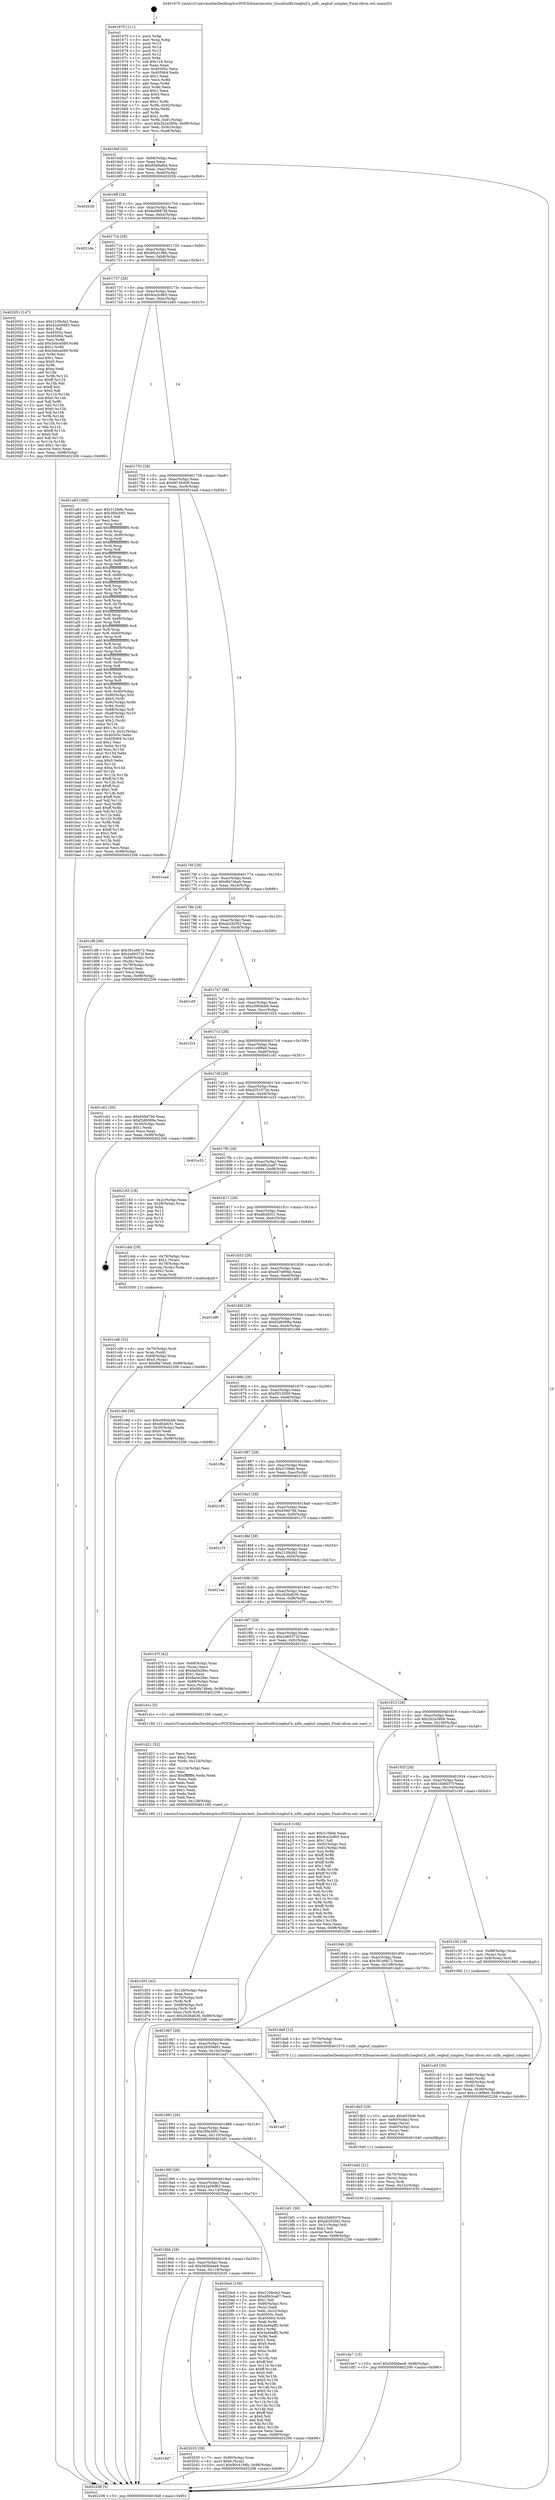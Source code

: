 digraph "0x401670" {
  label = "0x401670 (/mnt/c/Users/mathe/Desktop/tcc/POCII/binaries/extr_linuxfsnilfs2segbuf.h_nilfs_segbuf_simplex_Final-ollvm.out::main(0))"
  labelloc = "t"
  node[shape=record]

  Entry [label="",width=0.3,height=0.3,shape=circle,fillcolor=black,style=filled]
  "0x4016df" [label="{
     0x4016df [32]\l
     | [instrs]\l
     &nbsp;&nbsp;0x4016df \<+6\>: mov -0x98(%rbp),%eax\l
     &nbsp;&nbsp;0x4016e5 \<+2\>: mov %eax,%ecx\l
     &nbsp;&nbsp;0x4016e7 \<+6\>: sub $0x85d9afb4,%ecx\l
     &nbsp;&nbsp;0x4016ed \<+6\>: mov %eax,-0xac(%rbp)\l
     &nbsp;&nbsp;0x4016f3 \<+6\>: mov %ecx,-0xb0(%rbp)\l
     &nbsp;&nbsp;0x4016f9 \<+6\>: je 0000000000402026 \<main+0x9b6\>\l
  }"]
  "0x402026" [label="{
     0x402026\l
  }", style=dashed]
  "0x4016ff" [label="{
     0x4016ff [28]\l
     | [instrs]\l
     &nbsp;&nbsp;0x4016ff \<+5\>: jmp 0000000000401704 \<main+0x94\>\l
     &nbsp;&nbsp;0x401704 \<+6\>: mov -0xac(%rbp),%eax\l
     &nbsp;&nbsp;0x40170a \<+5\>: sub $0x8a0887df,%eax\l
     &nbsp;&nbsp;0x40170f \<+6\>: mov %eax,-0xb4(%rbp)\l
     &nbsp;&nbsp;0x401715 \<+6\>: je 00000000004021da \<main+0xb6a\>\l
  }"]
  Exit [label="",width=0.3,height=0.3,shape=circle,fillcolor=black,style=filled,peripheries=2]
  "0x4021da" [label="{
     0x4021da\l
  }", style=dashed]
  "0x40171b" [label="{
     0x40171b [28]\l
     | [instrs]\l
     &nbsp;&nbsp;0x40171b \<+5\>: jmp 0000000000401720 \<main+0xb0\>\l
     &nbsp;&nbsp;0x401720 \<+6\>: mov -0xac(%rbp),%eax\l
     &nbsp;&nbsp;0x401726 \<+5\>: sub $0x90c4198b,%eax\l
     &nbsp;&nbsp;0x40172b \<+6\>: mov %eax,-0xb8(%rbp)\l
     &nbsp;&nbsp;0x401731 \<+6\>: je 0000000000402051 \<main+0x9e1\>\l
  }"]
  "0x4019d7" [label="{
     0x4019d7\l
  }", style=dashed]
  "0x402051" [label="{
     0x402051 [147]\l
     | [instrs]\l
     &nbsp;&nbsp;0x402051 \<+5\>: mov $0x2109cfa2,%eax\l
     &nbsp;&nbsp;0x402056 \<+5\>: mov $0x42a09d83,%ecx\l
     &nbsp;&nbsp;0x40205b \<+2\>: mov $0x1,%dl\l
     &nbsp;&nbsp;0x40205d \<+7\>: mov 0x40505c,%esi\l
     &nbsp;&nbsp;0x402064 \<+7\>: mov 0x405064,%edi\l
     &nbsp;&nbsp;0x40206b \<+3\>: mov %esi,%r8d\l
     &nbsp;&nbsp;0x40206e \<+7\>: add $0x3ebca089,%r8d\l
     &nbsp;&nbsp;0x402075 \<+4\>: sub $0x1,%r8d\l
     &nbsp;&nbsp;0x402079 \<+7\>: sub $0x3ebca089,%r8d\l
     &nbsp;&nbsp;0x402080 \<+4\>: imul %r8d,%esi\l
     &nbsp;&nbsp;0x402084 \<+3\>: and $0x1,%esi\l
     &nbsp;&nbsp;0x402087 \<+3\>: cmp $0x0,%esi\l
     &nbsp;&nbsp;0x40208a \<+4\>: sete %r9b\l
     &nbsp;&nbsp;0x40208e \<+3\>: cmp $0xa,%edi\l
     &nbsp;&nbsp;0x402091 \<+4\>: setl %r10b\l
     &nbsp;&nbsp;0x402095 \<+3\>: mov %r9b,%r11b\l
     &nbsp;&nbsp;0x402098 \<+4\>: xor $0xff,%r11b\l
     &nbsp;&nbsp;0x40209c \<+3\>: mov %r10b,%bl\l
     &nbsp;&nbsp;0x40209f \<+3\>: xor $0xff,%bl\l
     &nbsp;&nbsp;0x4020a2 \<+3\>: xor $0x0,%dl\l
     &nbsp;&nbsp;0x4020a5 \<+3\>: mov %r11b,%r14b\l
     &nbsp;&nbsp;0x4020a8 \<+4\>: and $0x0,%r14b\l
     &nbsp;&nbsp;0x4020ac \<+3\>: and %dl,%r9b\l
     &nbsp;&nbsp;0x4020af \<+3\>: mov %bl,%r15b\l
     &nbsp;&nbsp;0x4020b2 \<+4\>: and $0x0,%r15b\l
     &nbsp;&nbsp;0x4020b6 \<+3\>: and %dl,%r10b\l
     &nbsp;&nbsp;0x4020b9 \<+3\>: or %r9b,%r14b\l
     &nbsp;&nbsp;0x4020bc \<+3\>: or %r10b,%r15b\l
     &nbsp;&nbsp;0x4020bf \<+3\>: xor %r15b,%r14b\l
     &nbsp;&nbsp;0x4020c2 \<+3\>: or %bl,%r11b\l
     &nbsp;&nbsp;0x4020c5 \<+4\>: xor $0xff,%r11b\l
     &nbsp;&nbsp;0x4020c9 \<+3\>: or $0x0,%dl\l
     &nbsp;&nbsp;0x4020cc \<+3\>: and %dl,%r11b\l
     &nbsp;&nbsp;0x4020cf \<+3\>: or %r11b,%r14b\l
     &nbsp;&nbsp;0x4020d2 \<+4\>: test $0x1,%r14b\l
     &nbsp;&nbsp;0x4020d6 \<+3\>: cmovne %ecx,%eax\l
     &nbsp;&nbsp;0x4020d9 \<+6\>: mov %eax,-0x98(%rbp)\l
     &nbsp;&nbsp;0x4020df \<+5\>: jmp 0000000000402206 \<main+0xb96\>\l
  }"]
  "0x401737" [label="{
     0x401737 [28]\l
     | [instrs]\l
     &nbsp;&nbsp;0x401737 \<+5\>: jmp 000000000040173c \<main+0xcc\>\l
     &nbsp;&nbsp;0x40173c \<+6\>: mov -0xac(%rbp),%eax\l
     &nbsp;&nbsp;0x401742 \<+5\>: sub $0x9ca3c8b5,%eax\l
     &nbsp;&nbsp;0x401747 \<+6\>: mov %eax,-0xbc(%rbp)\l
     &nbsp;&nbsp;0x40174d \<+6\>: je 0000000000401a83 \<main+0x413\>\l
  }"]
  "0x402035" [label="{
     0x402035 [28]\l
     | [instrs]\l
     &nbsp;&nbsp;0x402035 \<+7\>: mov -0x90(%rbp),%rax\l
     &nbsp;&nbsp;0x40203c \<+6\>: movl $0x0,(%rax)\l
     &nbsp;&nbsp;0x402042 \<+10\>: movl $0x90c4198b,-0x98(%rbp)\l
     &nbsp;&nbsp;0x40204c \<+5\>: jmp 0000000000402206 \<main+0xb96\>\l
  }"]
  "0x401a83" [label="{
     0x401a83 [366]\l
     | [instrs]\l
     &nbsp;&nbsp;0x401a83 \<+5\>: mov $0x315fefe,%eax\l
     &nbsp;&nbsp;0x401a88 \<+5\>: mov $0x3f5e30f1,%ecx\l
     &nbsp;&nbsp;0x401a8d \<+2\>: mov $0x1,%dl\l
     &nbsp;&nbsp;0x401a8f \<+2\>: xor %esi,%esi\l
     &nbsp;&nbsp;0x401a91 \<+3\>: mov %rsp,%rdi\l
     &nbsp;&nbsp;0x401a94 \<+4\>: add $0xfffffffffffffff0,%rdi\l
     &nbsp;&nbsp;0x401a98 \<+3\>: mov %rdi,%rsp\l
     &nbsp;&nbsp;0x401a9b \<+7\>: mov %rdi,-0x90(%rbp)\l
     &nbsp;&nbsp;0x401aa2 \<+3\>: mov %rsp,%rdi\l
     &nbsp;&nbsp;0x401aa5 \<+4\>: add $0xfffffffffffffff0,%rdi\l
     &nbsp;&nbsp;0x401aa9 \<+3\>: mov %rdi,%rsp\l
     &nbsp;&nbsp;0x401aac \<+3\>: mov %rsp,%r8\l
     &nbsp;&nbsp;0x401aaf \<+4\>: add $0xfffffffffffffff0,%r8\l
     &nbsp;&nbsp;0x401ab3 \<+3\>: mov %r8,%rsp\l
     &nbsp;&nbsp;0x401ab6 \<+7\>: mov %r8,-0x88(%rbp)\l
     &nbsp;&nbsp;0x401abd \<+3\>: mov %rsp,%r8\l
     &nbsp;&nbsp;0x401ac0 \<+4\>: add $0xfffffffffffffff0,%r8\l
     &nbsp;&nbsp;0x401ac4 \<+3\>: mov %r8,%rsp\l
     &nbsp;&nbsp;0x401ac7 \<+4\>: mov %r8,-0x80(%rbp)\l
     &nbsp;&nbsp;0x401acb \<+3\>: mov %rsp,%r8\l
     &nbsp;&nbsp;0x401ace \<+4\>: add $0xfffffffffffffff0,%r8\l
     &nbsp;&nbsp;0x401ad2 \<+3\>: mov %r8,%rsp\l
     &nbsp;&nbsp;0x401ad5 \<+4\>: mov %r8,-0x78(%rbp)\l
     &nbsp;&nbsp;0x401ad9 \<+3\>: mov %rsp,%r8\l
     &nbsp;&nbsp;0x401adc \<+4\>: add $0xfffffffffffffff0,%r8\l
     &nbsp;&nbsp;0x401ae0 \<+3\>: mov %r8,%rsp\l
     &nbsp;&nbsp;0x401ae3 \<+4\>: mov %r8,-0x70(%rbp)\l
     &nbsp;&nbsp;0x401ae7 \<+3\>: mov %rsp,%r8\l
     &nbsp;&nbsp;0x401aea \<+4\>: add $0xfffffffffffffff0,%r8\l
     &nbsp;&nbsp;0x401aee \<+3\>: mov %r8,%rsp\l
     &nbsp;&nbsp;0x401af1 \<+4\>: mov %r8,-0x68(%rbp)\l
     &nbsp;&nbsp;0x401af5 \<+3\>: mov %rsp,%r8\l
     &nbsp;&nbsp;0x401af8 \<+4\>: add $0xfffffffffffffff0,%r8\l
     &nbsp;&nbsp;0x401afc \<+3\>: mov %r8,%rsp\l
     &nbsp;&nbsp;0x401aff \<+4\>: mov %r8,-0x60(%rbp)\l
     &nbsp;&nbsp;0x401b03 \<+3\>: mov %rsp,%r8\l
     &nbsp;&nbsp;0x401b06 \<+4\>: add $0xfffffffffffffff0,%r8\l
     &nbsp;&nbsp;0x401b0a \<+3\>: mov %r8,%rsp\l
     &nbsp;&nbsp;0x401b0d \<+4\>: mov %r8,-0x58(%rbp)\l
     &nbsp;&nbsp;0x401b11 \<+3\>: mov %rsp,%r8\l
     &nbsp;&nbsp;0x401b14 \<+4\>: add $0xfffffffffffffff0,%r8\l
     &nbsp;&nbsp;0x401b18 \<+3\>: mov %r8,%rsp\l
     &nbsp;&nbsp;0x401b1b \<+4\>: mov %r8,-0x50(%rbp)\l
     &nbsp;&nbsp;0x401b1f \<+3\>: mov %rsp,%r8\l
     &nbsp;&nbsp;0x401b22 \<+4\>: add $0xfffffffffffffff0,%r8\l
     &nbsp;&nbsp;0x401b26 \<+3\>: mov %r8,%rsp\l
     &nbsp;&nbsp;0x401b29 \<+4\>: mov %r8,-0x48(%rbp)\l
     &nbsp;&nbsp;0x401b2d \<+3\>: mov %rsp,%r8\l
     &nbsp;&nbsp;0x401b30 \<+4\>: add $0xfffffffffffffff0,%r8\l
     &nbsp;&nbsp;0x401b34 \<+3\>: mov %r8,%rsp\l
     &nbsp;&nbsp;0x401b37 \<+4\>: mov %r8,-0x40(%rbp)\l
     &nbsp;&nbsp;0x401b3b \<+7\>: mov -0x90(%rbp),%r8\l
     &nbsp;&nbsp;0x401b42 \<+7\>: movl $0x0,(%r8)\l
     &nbsp;&nbsp;0x401b49 \<+7\>: mov -0x9c(%rbp),%r9d\l
     &nbsp;&nbsp;0x401b50 \<+3\>: mov %r9d,(%rdi)\l
     &nbsp;&nbsp;0x401b53 \<+7\>: mov -0x88(%rbp),%r8\l
     &nbsp;&nbsp;0x401b5a \<+7\>: mov -0xa8(%rbp),%r10\l
     &nbsp;&nbsp;0x401b61 \<+3\>: mov %r10,(%r8)\l
     &nbsp;&nbsp;0x401b64 \<+3\>: cmpl $0x2,(%rdi)\l
     &nbsp;&nbsp;0x401b67 \<+4\>: setne %r11b\l
     &nbsp;&nbsp;0x401b6b \<+4\>: and $0x1,%r11b\l
     &nbsp;&nbsp;0x401b6f \<+4\>: mov %r11b,-0x31(%rbp)\l
     &nbsp;&nbsp;0x401b73 \<+7\>: mov 0x40505c,%ebx\l
     &nbsp;&nbsp;0x401b7a \<+8\>: mov 0x405064,%r14d\l
     &nbsp;&nbsp;0x401b82 \<+3\>: sub $0x1,%esi\l
     &nbsp;&nbsp;0x401b85 \<+3\>: mov %ebx,%r15d\l
     &nbsp;&nbsp;0x401b88 \<+3\>: add %esi,%r15d\l
     &nbsp;&nbsp;0x401b8b \<+4\>: imul %r15d,%ebx\l
     &nbsp;&nbsp;0x401b8f \<+3\>: and $0x1,%ebx\l
     &nbsp;&nbsp;0x401b92 \<+3\>: cmp $0x0,%ebx\l
     &nbsp;&nbsp;0x401b95 \<+4\>: sete %r11b\l
     &nbsp;&nbsp;0x401b99 \<+4\>: cmp $0xa,%r14d\l
     &nbsp;&nbsp;0x401b9d \<+4\>: setl %r12b\l
     &nbsp;&nbsp;0x401ba1 \<+3\>: mov %r11b,%r13b\l
     &nbsp;&nbsp;0x401ba4 \<+4\>: xor $0xff,%r13b\l
     &nbsp;&nbsp;0x401ba8 \<+3\>: mov %r12b,%sil\l
     &nbsp;&nbsp;0x401bab \<+4\>: xor $0xff,%sil\l
     &nbsp;&nbsp;0x401baf \<+3\>: xor $0x1,%dl\l
     &nbsp;&nbsp;0x401bb2 \<+3\>: mov %r13b,%dil\l
     &nbsp;&nbsp;0x401bb5 \<+4\>: and $0xff,%dil\l
     &nbsp;&nbsp;0x401bb9 \<+3\>: and %dl,%r11b\l
     &nbsp;&nbsp;0x401bbc \<+3\>: mov %sil,%r8b\l
     &nbsp;&nbsp;0x401bbf \<+4\>: and $0xff,%r8b\l
     &nbsp;&nbsp;0x401bc3 \<+3\>: and %dl,%r12b\l
     &nbsp;&nbsp;0x401bc6 \<+3\>: or %r11b,%dil\l
     &nbsp;&nbsp;0x401bc9 \<+3\>: or %r12b,%r8b\l
     &nbsp;&nbsp;0x401bcc \<+3\>: xor %r8b,%dil\l
     &nbsp;&nbsp;0x401bcf \<+3\>: or %sil,%r13b\l
     &nbsp;&nbsp;0x401bd2 \<+4\>: xor $0xff,%r13b\l
     &nbsp;&nbsp;0x401bd6 \<+3\>: or $0x1,%dl\l
     &nbsp;&nbsp;0x401bd9 \<+3\>: and %dl,%r13b\l
     &nbsp;&nbsp;0x401bdc \<+3\>: or %r13b,%dil\l
     &nbsp;&nbsp;0x401bdf \<+4\>: test $0x1,%dil\l
     &nbsp;&nbsp;0x401be3 \<+3\>: cmovne %ecx,%eax\l
     &nbsp;&nbsp;0x401be6 \<+6\>: mov %eax,-0x98(%rbp)\l
     &nbsp;&nbsp;0x401bec \<+5\>: jmp 0000000000402206 \<main+0xb96\>\l
  }"]
  "0x401753" [label="{
     0x401753 [28]\l
     | [instrs]\l
     &nbsp;&nbsp;0x401753 \<+5\>: jmp 0000000000401758 \<main+0xe8\>\l
     &nbsp;&nbsp;0x401758 \<+6\>: mov -0xac(%rbp),%eax\l
     &nbsp;&nbsp;0x40175e \<+5\>: sub $0x9f156409,%eax\l
     &nbsp;&nbsp;0x401763 \<+6\>: mov %eax,-0xc0(%rbp)\l
     &nbsp;&nbsp;0x401769 \<+6\>: je 0000000000401ead \<main+0x83d\>\l
  }"]
  "0x4019bb" [label="{
     0x4019bb [28]\l
     | [instrs]\l
     &nbsp;&nbsp;0x4019bb \<+5\>: jmp 00000000004019c0 \<main+0x350\>\l
     &nbsp;&nbsp;0x4019c0 \<+6\>: mov -0xac(%rbp),%eax\l
     &nbsp;&nbsp;0x4019c6 \<+5\>: sub $0x560bbee8,%eax\l
     &nbsp;&nbsp;0x4019cb \<+6\>: mov %eax,-0x118(%rbp)\l
     &nbsp;&nbsp;0x4019d1 \<+6\>: je 0000000000402035 \<main+0x9c5\>\l
  }"]
  "0x401ead" [label="{
     0x401ead\l
  }", style=dashed]
  "0x40176f" [label="{
     0x40176f [28]\l
     | [instrs]\l
     &nbsp;&nbsp;0x40176f \<+5\>: jmp 0000000000401774 \<main+0x104\>\l
     &nbsp;&nbsp;0x401774 \<+6\>: mov -0xac(%rbp),%eax\l
     &nbsp;&nbsp;0x40177a \<+5\>: sub $0x9fa74beb,%eax\l
     &nbsp;&nbsp;0x40177f \<+6\>: mov %eax,-0xc4(%rbp)\l
     &nbsp;&nbsp;0x401785 \<+6\>: je 0000000000401cf8 \<main+0x688\>\l
  }"]
  "0x4020e4" [label="{
     0x4020e4 [159]\l
     | [instrs]\l
     &nbsp;&nbsp;0x4020e4 \<+5\>: mov $0x2109cfa2,%eax\l
     &nbsp;&nbsp;0x4020e9 \<+5\>: mov $0xd8b3ca67,%ecx\l
     &nbsp;&nbsp;0x4020ee \<+2\>: mov $0x1,%dl\l
     &nbsp;&nbsp;0x4020f0 \<+7\>: mov -0x90(%rbp),%rsi\l
     &nbsp;&nbsp;0x4020f7 \<+2\>: mov (%rsi),%edi\l
     &nbsp;&nbsp;0x4020f9 \<+3\>: mov %edi,-0x2c(%rbp)\l
     &nbsp;&nbsp;0x4020fc \<+7\>: mov 0x40505c,%edi\l
     &nbsp;&nbsp;0x402103 \<+8\>: mov 0x405064,%r8d\l
     &nbsp;&nbsp;0x40210b \<+3\>: mov %edi,%r9d\l
     &nbsp;&nbsp;0x40210e \<+7\>: add $0x3a46aff2,%r9d\l
     &nbsp;&nbsp;0x402115 \<+4\>: sub $0x1,%r9d\l
     &nbsp;&nbsp;0x402119 \<+7\>: sub $0x3a46aff2,%r9d\l
     &nbsp;&nbsp;0x402120 \<+4\>: imul %r9d,%edi\l
     &nbsp;&nbsp;0x402124 \<+3\>: and $0x1,%edi\l
     &nbsp;&nbsp;0x402127 \<+3\>: cmp $0x0,%edi\l
     &nbsp;&nbsp;0x40212a \<+4\>: sete %r10b\l
     &nbsp;&nbsp;0x40212e \<+4\>: cmp $0xa,%r8d\l
     &nbsp;&nbsp;0x402132 \<+4\>: setl %r11b\l
     &nbsp;&nbsp;0x402136 \<+3\>: mov %r10b,%bl\l
     &nbsp;&nbsp;0x402139 \<+3\>: xor $0xff,%bl\l
     &nbsp;&nbsp;0x40213c \<+3\>: mov %r11b,%r14b\l
     &nbsp;&nbsp;0x40213f \<+4\>: xor $0xff,%r14b\l
     &nbsp;&nbsp;0x402143 \<+3\>: xor $0x0,%dl\l
     &nbsp;&nbsp;0x402146 \<+3\>: mov %bl,%r15b\l
     &nbsp;&nbsp;0x402149 \<+4\>: and $0x0,%r15b\l
     &nbsp;&nbsp;0x40214d \<+3\>: and %dl,%r10b\l
     &nbsp;&nbsp;0x402150 \<+3\>: mov %r14b,%r12b\l
     &nbsp;&nbsp;0x402153 \<+4\>: and $0x0,%r12b\l
     &nbsp;&nbsp;0x402157 \<+3\>: and %dl,%r11b\l
     &nbsp;&nbsp;0x40215a \<+3\>: or %r10b,%r15b\l
     &nbsp;&nbsp;0x40215d \<+3\>: or %r11b,%r12b\l
     &nbsp;&nbsp;0x402160 \<+3\>: xor %r12b,%r15b\l
     &nbsp;&nbsp;0x402163 \<+3\>: or %r14b,%bl\l
     &nbsp;&nbsp;0x402166 \<+3\>: xor $0xff,%bl\l
     &nbsp;&nbsp;0x402169 \<+3\>: or $0x0,%dl\l
     &nbsp;&nbsp;0x40216c \<+2\>: and %dl,%bl\l
     &nbsp;&nbsp;0x40216e \<+3\>: or %bl,%r15b\l
     &nbsp;&nbsp;0x402171 \<+4\>: test $0x1,%r15b\l
     &nbsp;&nbsp;0x402175 \<+3\>: cmovne %ecx,%eax\l
     &nbsp;&nbsp;0x402178 \<+6\>: mov %eax,-0x98(%rbp)\l
     &nbsp;&nbsp;0x40217e \<+5\>: jmp 0000000000402206 \<main+0xb96\>\l
  }"]
  "0x401cf8" [label="{
     0x401cf8 [36]\l
     | [instrs]\l
     &nbsp;&nbsp;0x401cf8 \<+5\>: mov $0x381e6b72,%eax\l
     &nbsp;&nbsp;0x401cfd \<+5\>: mov $0x2a60372f,%ecx\l
     &nbsp;&nbsp;0x401d02 \<+4\>: mov -0x68(%rbp),%rdx\l
     &nbsp;&nbsp;0x401d06 \<+2\>: mov (%rdx),%esi\l
     &nbsp;&nbsp;0x401d08 \<+4\>: mov -0x78(%rbp),%rdx\l
     &nbsp;&nbsp;0x401d0c \<+2\>: cmp (%rdx),%esi\l
     &nbsp;&nbsp;0x401d0e \<+3\>: cmovl %ecx,%eax\l
     &nbsp;&nbsp;0x401d11 \<+6\>: mov %eax,-0x98(%rbp)\l
     &nbsp;&nbsp;0x401d17 \<+5\>: jmp 0000000000402206 \<main+0xb96\>\l
  }"]
  "0x40178b" [label="{
     0x40178b [28]\l
     | [instrs]\l
     &nbsp;&nbsp;0x40178b \<+5\>: jmp 0000000000401790 \<main+0x120\>\l
     &nbsp;&nbsp;0x401790 \<+6\>: mov -0xac(%rbp),%eax\l
     &nbsp;&nbsp;0x401796 \<+5\>: sub $0xab292f42,%eax\l
     &nbsp;&nbsp;0x40179b \<+6\>: mov %eax,-0xc8(%rbp)\l
     &nbsp;&nbsp;0x4017a1 \<+6\>: je 0000000000401c0f \<main+0x59f\>\l
  }"]
  "0x401de7" [label="{
     0x401de7 [15]\l
     | [instrs]\l
     &nbsp;&nbsp;0x401de7 \<+10\>: movl $0x560bbee8,-0x98(%rbp)\l
     &nbsp;&nbsp;0x401df1 \<+5\>: jmp 0000000000402206 \<main+0xb96\>\l
  }"]
  "0x401c0f" [label="{
     0x401c0f\l
  }", style=dashed]
  "0x4017a7" [label="{
     0x4017a7 [28]\l
     | [instrs]\l
     &nbsp;&nbsp;0x4017a7 \<+5\>: jmp 00000000004017ac \<main+0x13c\>\l
     &nbsp;&nbsp;0x4017ac \<+6\>: mov -0xac(%rbp),%eax\l
     &nbsp;&nbsp;0x4017b2 \<+5\>: sub $0xc090dcb6,%eax\l
     &nbsp;&nbsp;0x4017b7 \<+6\>: mov %eax,-0xcc(%rbp)\l
     &nbsp;&nbsp;0x4017bd \<+6\>: je 0000000000401f24 \<main+0x8b4\>\l
  }"]
  "0x401dd2" [label="{
     0x401dd2 [21]\l
     | [instrs]\l
     &nbsp;&nbsp;0x401dd2 \<+4\>: mov -0x70(%rbp),%rcx\l
     &nbsp;&nbsp;0x401dd6 \<+3\>: mov (%rcx),%rcx\l
     &nbsp;&nbsp;0x401dd9 \<+3\>: mov %rcx,%rdi\l
     &nbsp;&nbsp;0x401ddc \<+6\>: mov %eax,-0x12c(%rbp)\l
     &nbsp;&nbsp;0x401de2 \<+5\>: call 0000000000401030 \<free@plt\>\l
     | [calls]\l
     &nbsp;&nbsp;0x401030 \{1\} (unknown)\l
  }"]
  "0x401f24" [label="{
     0x401f24\l
  }", style=dashed]
  "0x4017c3" [label="{
     0x4017c3 [28]\l
     | [instrs]\l
     &nbsp;&nbsp;0x4017c3 \<+5\>: jmp 00000000004017c8 \<main+0x158\>\l
     &nbsp;&nbsp;0x4017c8 \<+6\>: mov -0xac(%rbp),%eax\l
     &nbsp;&nbsp;0x4017ce \<+5\>: sub $0xc1c6f8e0,%eax\l
     &nbsp;&nbsp;0x4017d3 \<+6\>: mov %eax,-0xd0(%rbp)\l
     &nbsp;&nbsp;0x4017d9 \<+6\>: je 0000000000401c61 \<main+0x5f1\>\l
  }"]
  "0x401db5" [label="{
     0x401db5 [29]\l
     | [instrs]\l
     &nbsp;&nbsp;0x401db5 \<+10\>: movabs $0x4030d6,%rdi\l
     &nbsp;&nbsp;0x401dbf \<+4\>: mov -0x60(%rbp),%rcx\l
     &nbsp;&nbsp;0x401dc3 \<+2\>: mov %eax,(%rcx)\l
     &nbsp;&nbsp;0x401dc5 \<+4\>: mov -0x60(%rbp),%rcx\l
     &nbsp;&nbsp;0x401dc9 \<+2\>: mov (%rcx),%esi\l
     &nbsp;&nbsp;0x401dcb \<+2\>: mov $0x0,%al\l
     &nbsp;&nbsp;0x401dcd \<+5\>: call 0000000000401040 \<printf@plt\>\l
     | [calls]\l
     &nbsp;&nbsp;0x401040 \{1\} (unknown)\l
  }"]
  "0x401c61" [label="{
     0x401c61 [30]\l
     | [instrs]\l
     &nbsp;&nbsp;0x401c61 \<+5\>: mov $0x939d79d,%eax\l
     &nbsp;&nbsp;0x401c66 \<+5\>: mov $0xf2d6089a,%ecx\l
     &nbsp;&nbsp;0x401c6b \<+3\>: mov -0x30(%rbp),%edx\l
     &nbsp;&nbsp;0x401c6e \<+3\>: cmp $0x1,%edx\l
     &nbsp;&nbsp;0x401c71 \<+3\>: cmovl %ecx,%eax\l
     &nbsp;&nbsp;0x401c74 \<+6\>: mov %eax,-0x98(%rbp)\l
     &nbsp;&nbsp;0x401c7a \<+5\>: jmp 0000000000402206 \<main+0xb96\>\l
  }"]
  "0x4017df" [label="{
     0x4017df [28]\l
     | [instrs]\l
     &nbsp;&nbsp;0x4017df \<+5\>: jmp 00000000004017e4 \<main+0x174\>\l
     &nbsp;&nbsp;0x4017e4 \<+6\>: mov -0xac(%rbp),%eax\l
     &nbsp;&nbsp;0x4017ea \<+5\>: sub $0xd251072b,%eax\l
     &nbsp;&nbsp;0x4017ef \<+6\>: mov %eax,-0xd4(%rbp)\l
     &nbsp;&nbsp;0x4017f5 \<+6\>: je 0000000000401e33 \<main+0x7c3\>\l
  }"]
  "0x401d55" [label="{
     0x401d55 [42]\l
     | [instrs]\l
     &nbsp;&nbsp;0x401d55 \<+6\>: mov -0x128(%rbp),%ecx\l
     &nbsp;&nbsp;0x401d5b \<+3\>: imul %eax,%ecx\l
     &nbsp;&nbsp;0x401d5e \<+4\>: mov -0x70(%rbp),%r8\l
     &nbsp;&nbsp;0x401d62 \<+3\>: mov (%r8),%r8\l
     &nbsp;&nbsp;0x401d65 \<+4\>: mov -0x68(%rbp),%r9\l
     &nbsp;&nbsp;0x401d69 \<+3\>: movslq (%r9),%r9\l
     &nbsp;&nbsp;0x401d6c \<+4\>: mov %ecx,(%r8,%r9,4)\l
     &nbsp;&nbsp;0x401d70 \<+10\>: movl $0x263bdb36,-0x98(%rbp)\l
     &nbsp;&nbsp;0x401d7a \<+5\>: jmp 0000000000402206 \<main+0xb96\>\l
  }"]
  "0x401e33" [label="{
     0x401e33\l
  }", style=dashed]
  "0x4017fb" [label="{
     0x4017fb [28]\l
     | [instrs]\l
     &nbsp;&nbsp;0x4017fb \<+5\>: jmp 0000000000401800 \<main+0x190\>\l
     &nbsp;&nbsp;0x401800 \<+6\>: mov -0xac(%rbp),%eax\l
     &nbsp;&nbsp;0x401806 \<+5\>: sub $0xd8b3ca67,%eax\l
     &nbsp;&nbsp;0x40180b \<+6\>: mov %eax,-0xd8(%rbp)\l
     &nbsp;&nbsp;0x401811 \<+6\>: je 0000000000402183 \<main+0xb13\>\l
  }"]
  "0x401d21" [label="{
     0x401d21 [52]\l
     | [instrs]\l
     &nbsp;&nbsp;0x401d21 \<+2\>: xor %ecx,%ecx\l
     &nbsp;&nbsp;0x401d23 \<+5\>: mov $0x2,%edx\l
     &nbsp;&nbsp;0x401d28 \<+6\>: mov %edx,-0x124(%rbp)\l
     &nbsp;&nbsp;0x401d2e \<+1\>: cltd\l
     &nbsp;&nbsp;0x401d2f \<+6\>: mov -0x124(%rbp),%esi\l
     &nbsp;&nbsp;0x401d35 \<+2\>: idiv %esi\l
     &nbsp;&nbsp;0x401d37 \<+6\>: imul $0xfffffffe,%edx,%edx\l
     &nbsp;&nbsp;0x401d3d \<+2\>: mov %ecx,%edi\l
     &nbsp;&nbsp;0x401d3f \<+2\>: sub %edx,%edi\l
     &nbsp;&nbsp;0x401d41 \<+2\>: mov %ecx,%edx\l
     &nbsp;&nbsp;0x401d43 \<+3\>: sub $0x1,%edx\l
     &nbsp;&nbsp;0x401d46 \<+2\>: add %edx,%edi\l
     &nbsp;&nbsp;0x401d48 \<+2\>: sub %edi,%ecx\l
     &nbsp;&nbsp;0x401d4a \<+6\>: mov %ecx,-0x128(%rbp)\l
     &nbsp;&nbsp;0x401d50 \<+5\>: call 0000000000401160 \<next_i\>\l
     | [calls]\l
     &nbsp;&nbsp;0x401160 \{1\} (/mnt/c/Users/mathe/Desktop/tcc/POCII/binaries/extr_linuxfsnilfs2segbuf.h_nilfs_segbuf_simplex_Final-ollvm.out::next_i)\l
  }"]
  "0x402183" [label="{
     0x402183 [18]\l
     | [instrs]\l
     &nbsp;&nbsp;0x402183 \<+3\>: mov -0x2c(%rbp),%eax\l
     &nbsp;&nbsp;0x402186 \<+4\>: lea -0x28(%rbp),%rsp\l
     &nbsp;&nbsp;0x40218a \<+1\>: pop %rbx\l
     &nbsp;&nbsp;0x40218b \<+2\>: pop %r12\l
     &nbsp;&nbsp;0x40218d \<+2\>: pop %r13\l
     &nbsp;&nbsp;0x40218f \<+2\>: pop %r14\l
     &nbsp;&nbsp;0x402191 \<+2\>: pop %r15\l
     &nbsp;&nbsp;0x402193 \<+1\>: pop %rbp\l
     &nbsp;&nbsp;0x402194 \<+1\>: ret\l
  }"]
  "0x401817" [label="{
     0x401817 [28]\l
     | [instrs]\l
     &nbsp;&nbsp;0x401817 \<+5\>: jmp 000000000040181c \<main+0x1ac\>\l
     &nbsp;&nbsp;0x40181c \<+6\>: mov -0xac(%rbp),%eax\l
     &nbsp;&nbsp;0x401822 \<+5\>: sub $0xdfcbfc51,%eax\l
     &nbsp;&nbsp;0x401827 \<+6\>: mov %eax,-0xdc(%rbp)\l
     &nbsp;&nbsp;0x40182d \<+6\>: je 0000000000401cbb \<main+0x64b\>\l
  }"]
  "0x401cd8" [label="{
     0x401cd8 [32]\l
     | [instrs]\l
     &nbsp;&nbsp;0x401cd8 \<+4\>: mov -0x70(%rbp),%rdi\l
     &nbsp;&nbsp;0x401cdc \<+3\>: mov %rax,(%rdi)\l
     &nbsp;&nbsp;0x401cdf \<+4\>: mov -0x68(%rbp),%rax\l
     &nbsp;&nbsp;0x401ce3 \<+6\>: movl $0x0,(%rax)\l
     &nbsp;&nbsp;0x401ce9 \<+10\>: movl $0x9fa74beb,-0x98(%rbp)\l
     &nbsp;&nbsp;0x401cf3 \<+5\>: jmp 0000000000402206 \<main+0xb96\>\l
  }"]
  "0x401cbb" [label="{
     0x401cbb [29]\l
     | [instrs]\l
     &nbsp;&nbsp;0x401cbb \<+4\>: mov -0x78(%rbp),%rax\l
     &nbsp;&nbsp;0x401cbf \<+6\>: movl $0x1,(%rax)\l
     &nbsp;&nbsp;0x401cc5 \<+4\>: mov -0x78(%rbp),%rax\l
     &nbsp;&nbsp;0x401cc9 \<+3\>: movslq (%rax),%rax\l
     &nbsp;&nbsp;0x401ccc \<+4\>: shl $0x2,%rax\l
     &nbsp;&nbsp;0x401cd0 \<+3\>: mov %rax,%rdi\l
     &nbsp;&nbsp;0x401cd3 \<+5\>: call 0000000000401050 \<malloc@plt\>\l
     | [calls]\l
     &nbsp;&nbsp;0x401050 \{1\} (unknown)\l
  }"]
  "0x401833" [label="{
     0x401833 [28]\l
     | [instrs]\l
     &nbsp;&nbsp;0x401833 \<+5\>: jmp 0000000000401838 \<main+0x1c8\>\l
     &nbsp;&nbsp;0x401838 \<+6\>: mov -0xac(%rbp),%eax\l
     &nbsp;&nbsp;0x40183e \<+5\>: sub $0xe67e906e,%eax\l
     &nbsp;&nbsp;0x401843 \<+6\>: mov %eax,-0xe0(%rbp)\l
     &nbsp;&nbsp;0x401849 \<+6\>: je 0000000000401df6 \<main+0x786\>\l
  }"]
  "0x401c43" [label="{
     0x401c43 [30]\l
     | [instrs]\l
     &nbsp;&nbsp;0x401c43 \<+4\>: mov -0x80(%rbp),%rdi\l
     &nbsp;&nbsp;0x401c47 \<+2\>: mov %eax,(%rdi)\l
     &nbsp;&nbsp;0x401c49 \<+4\>: mov -0x80(%rbp),%rdi\l
     &nbsp;&nbsp;0x401c4d \<+2\>: mov (%rdi),%eax\l
     &nbsp;&nbsp;0x401c4f \<+3\>: mov %eax,-0x30(%rbp)\l
     &nbsp;&nbsp;0x401c52 \<+10\>: movl $0xc1c6f8e0,-0x98(%rbp)\l
     &nbsp;&nbsp;0x401c5c \<+5\>: jmp 0000000000402206 \<main+0xb96\>\l
  }"]
  "0x401df6" [label="{
     0x401df6\l
  }", style=dashed]
  "0x40184f" [label="{
     0x40184f [28]\l
     | [instrs]\l
     &nbsp;&nbsp;0x40184f \<+5\>: jmp 0000000000401854 \<main+0x1e4\>\l
     &nbsp;&nbsp;0x401854 \<+6\>: mov -0xac(%rbp),%eax\l
     &nbsp;&nbsp;0x40185a \<+5\>: sub $0xf2d6089a,%eax\l
     &nbsp;&nbsp;0x40185f \<+6\>: mov %eax,-0xe4(%rbp)\l
     &nbsp;&nbsp;0x401865 \<+6\>: je 0000000000401c9d \<main+0x62d\>\l
  }"]
  "0x40199f" [label="{
     0x40199f [28]\l
     | [instrs]\l
     &nbsp;&nbsp;0x40199f \<+5\>: jmp 00000000004019a4 \<main+0x334\>\l
     &nbsp;&nbsp;0x4019a4 \<+6\>: mov -0xac(%rbp),%eax\l
     &nbsp;&nbsp;0x4019aa \<+5\>: sub $0x42a09d83,%eax\l
     &nbsp;&nbsp;0x4019af \<+6\>: mov %eax,-0x114(%rbp)\l
     &nbsp;&nbsp;0x4019b5 \<+6\>: je 00000000004020e4 \<main+0xa74\>\l
  }"]
  "0x401c9d" [label="{
     0x401c9d [30]\l
     | [instrs]\l
     &nbsp;&nbsp;0x401c9d \<+5\>: mov $0xc090dcb6,%eax\l
     &nbsp;&nbsp;0x401ca2 \<+5\>: mov $0xdfcbfc51,%ecx\l
     &nbsp;&nbsp;0x401ca7 \<+3\>: mov -0x30(%rbp),%edx\l
     &nbsp;&nbsp;0x401caa \<+3\>: cmp $0x0,%edx\l
     &nbsp;&nbsp;0x401cad \<+3\>: cmove %ecx,%eax\l
     &nbsp;&nbsp;0x401cb0 \<+6\>: mov %eax,-0x98(%rbp)\l
     &nbsp;&nbsp;0x401cb6 \<+5\>: jmp 0000000000402206 \<main+0xb96\>\l
  }"]
  "0x40186b" [label="{
     0x40186b [28]\l
     | [instrs]\l
     &nbsp;&nbsp;0x40186b \<+5\>: jmp 0000000000401870 \<main+0x200\>\l
     &nbsp;&nbsp;0x401870 \<+6\>: mov -0xac(%rbp),%eax\l
     &nbsp;&nbsp;0x401876 \<+5\>: sub $0xf3f15059,%eax\l
     &nbsp;&nbsp;0x40187b \<+6\>: mov %eax,-0xe8(%rbp)\l
     &nbsp;&nbsp;0x401881 \<+6\>: je 0000000000401f8e \<main+0x91e\>\l
  }"]
  "0x401bf1" [label="{
     0x401bf1 [30]\l
     | [instrs]\l
     &nbsp;&nbsp;0x401bf1 \<+5\>: mov $0x33d6037f,%eax\l
     &nbsp;&nbsp;0x401bf6 \<+5\>: mov $0xab292f42,%ecx\l
     &nbsp;&nbsp;0x401bfb \<+3\>: mov -0x31(%rbp),%dl\l
     &nbsp;&nbsp;0x401bfe \<+3\>: test $0x1,%dl\l
     &nbsp;&nbsp;0x401c01 \<+3\>: cmovne %ecx,%eax\l
     &nbsp;&nbsp;0x401c04 \<+6\>: mov %eax,-0x98(%rbp)\l
     &nbsp;&nbsp;0x401c0a \<+5\>: jmp 0000000000402206 \<main+0xb96\>\l
  }"]
  "0x401f8e" [label="{
     0x401f8e\l
  }", style=dashed]
  "0x401887" [label="{
     0x401887 [28]\l
     | [instrs]\l
     &nbsp;&nbsp;0x401887 \<+5\>: jmp 000000000040188c \<main+0x21c\>\l
     &nbsp;&nbsp;0x40188c \<+6\>: mov -0xac(%rbp),%eax\l
     &nbsp;&nbsp;0x401892 \<+5\>: sub $0x315fefe,%eax\l
     &nbsp;&nbsp;0x401897 \<+6\>: mov %eax,-0xec(%rbp)\l
     &nbsp;&nbsp;0x40189d \<+6\>: je 0000000000402195 \<main+0xb25\>\l
  }"]
  "0x401983" [label="{
     0x401983 [28]\l
     | [instrs]\l
     &nbsp;&nbsp;0x401983 \<+5\>: jmp 0000000000401988 \<main+0x318\>\l
     &nbsp;&nbsp;0x401988 \<+6\>: mov -0xac(%rbp),%eax\l
     &nbsp;&nbsp;0x40198e \<+5\>: sub $0x3f5e30f1,%eax\l
     &nbsp;&nbsp;0x401993 \<+6\>: mov %eax,-0x110(%rbp)\l
     &nbsp;&nbsp;0x401999 \<+6\>: je 0000000000401bf1 \<main+0x581\>\l
  }"]
  "0x402195" [label="{
     0x402195\l
  }", style=dashed]
  "0x4018a3" [label="{
     0x4018a3 [28]\l
     | [instrs]\l
     &nbsp;&nbsp;0x4018a3 \<+5\>: jmp 00000000004018a8 \<main+0x238\>\l
     &nbsp;&nbsp;0x4018a8 \<+6\>: mov -0xac(%rbp),%eax\l
     &nbsp;&nbsp;0x4018ae \<+5\>: sub $0x939d79d,%eax\l
     &nbsp;&nbsp;0x4018b3 \<+6\>: mov %eax,-0xf0(%rbp)\l
     &nbsp;&nbsp;0x4018b9 \<+6\>: je 0000000000401c7f \<main+0x60f\>\l
  }"]
  "0x401ed7" [label="{
     0x401ed7\l
  }", style=dashed]
  "0x401c7f" [label="{
     0x401c7f\l
  }", style=dashed]
  "0x4018bf" [label="{
     0x4018bf [28]\l
     | [instrs]\l
     &nbsp;&nbsp;0x4018bf \<+5\>: jmp 00000000004018c4 \<main+0x254\>\l
     &nbsp;&nbsp;0x4018c4 \<+6\>: mov -0xac(%rbp),%eax\l
     &nbsp;&nbsp;0x4018ca \<+5\>: sub $0x2109cfa2,%eax\l
     &nbsp;&nbsp;0x4018cf \<+6\>: mov %eax,-0xf4(%rbp)\l
     &nbsp;&nbsp;0x4018d5 \<+6\>: je 00000000004021ee \<main+0xb7e\>\l
  }"]
  "0x401967" [label="{
     0x401967 [28]\l
     | [instrs]\l
     &nbsp;&nbsp;0x401967 \<+5\>: jmp 000000000040196c \<main+0x2fc\>\l
     &nbsp;&nbsp;0x40196c \<+6\>: mov -0xac(%rbp),%eax\l
     &nbsp;&nbsp;0x401972 \<+5\>: sub $0x39309d01,%eax\l
     &nbsp;&nbsp;0x401977 \<+6\>: mov %eax,-0x10c(%rbp)\l
     &nbsp;&nbsp;0x40197d \<+6\>: je 0000000000401ed7 \<main+0x867\>\l
  }"]
  "0x4021ee" [label="{
     0x4021ee\l
  }", style=dashed]
  "0x4018db" [label="{
     0x4018db [28]\l
     | [instrs]\l
     &nbsp;&nbsp;0x4018db \<+5\>: jmp 00000000004018e0 \<main+0x270\>\l
     &nbsp;&nbsp;0x4018e0 \<+6\>: mov -0xac(%rbp),%eax\l
     &nbsp;&nbsp;0x4018e6 \<+5\>: sub $0x263bdb36,%eax\l
     &nbsp;&nbsp;0x4018eb \<+6\>: mov %eax,-0xf8(%rbp)\l
     &nbsp;&nbsp;0x4018f1 \<+6\>: je 0000000000401d7f \<main+0x70f\>\l
  }"]
  "0x401da9" [label="{
     0x401da9 [12]\l
     | [instrs]\l
     &nbsp;&nbsp;0x401da9 \<+4\>: mov -0x70(%rbp),%rax\l
     &nbsp;&nbsp;0x401dad \<+3\>: mov (%rax),%rdi\l
     &nbsp;&nbsp;0x401db0 \<+5\>: call 0000000000401570 \<nilfs_segbuf_simplex\>\l
     | [calls]\l
     &nbsp;&nbsp;0x401570 \{1\} (/mnt/c/Users/mathe/Desktop/tcc/POCII/binaries/extr_linuxfsnilfs2segbuf.h_nilfs_segbuf_simplex_Final-ollvm.out::nilfs_segbuf_simplex)\l
  }"]
  "0x401d7f" [label="{
     0x401d7f [42]\l
     | [instrs]\l
     &nbsp;&nbsp;0x401d7f \<+4\>: mov -0x68(%rbp),%rax\l
     &nbsp;&nbsp;0x401d83 \<+2\>: mov (%rax),%ecx\l
     &nbsp;&nbsp;0x401d85 \<+6\>: sub $0xba5e29ec,%ecx\l
     &nbsp;&nbsp;0x401d8b \<+3\>: add $0x1,%ecx\l
     &nbsp;&nbsp;0x401d8e \<+6\>: add $0xba5e29ec,%ecx\l
     &nbsp;&nbsp;0x401d94 \<+4\>: mov -0x68(%rbp),%rax\l
     &nbsp;&nbsp;0x401d98 \<+2\>: mov %ecx,(%rax)\l
     &nbsp;&nbsp;0x401d9a \<+10\>: movl $0x9fa74beb,-0x98(%rbp)\l
     &nbsp;&nbsp;0x401da4 \<+5\>: jmp 0000000000402206 \<main+0xb96\>\l
  }"]
  "0x4018f7" [label="{
     0x4018f7 [28]\l
     | [instrs]\l
     &nbsp;&nbsp;0x4018f7 \<+5\>: jmp 00000000004018fc \<main+0x28c\>\l
     &nbsp;&nbsp;0x4018fc \<+6\>: mov -0xac(%rbp),%eax\l
     &nbsp;&nbsp;0x401902 \<+5\>: sub $0x2a60372f,%eax\l
     &nbsp;&nbsp;0x401907 \<+6\>: mov %eax,-0xfc(%rbp)\l
     &nbsp;&nbsp;0x40190d \<+6\>: je 0000000000401d1c \<main+0x6ac\>\l
  }"]
  "0x40194b" [label="{
     0x40194b [28]\l
     | [instrs]\l
     &nbsp;&nbsp;0x40194b \<+5\>: jmp 0000000000401950 \<main+0x2e0\>\l
     &nbsp;&nbsp;0x401950 \<+6\>: mov -0xac(%rbp),%eax\l
     &nbsp;&nbsp;0x401956 \<+5\>: sub $0x381e6b72,%eax\l
     &nbsp;&nbsp;0x40195b \<+6\>: mov %eax,-0x108(%rbp)\l
     &nbsp;&nbsp;0x401961 \<+6\>: je 0000000000401da9 \<main+0x739\>\l
  }"]
  "0x401d1c" [label="{
     0x401d1c [5]\l
     | [instrs]\l
     &nbsp;&nbsp;0x401d1c \<+5\>: call 0000000000401160 \<next_i\>\l
     | [calls]\l
     &nbsp;&nbsp;0x401160 \{1\} (/mnt/c/Users/mathe/Desktop/tcc/POCII/binaries/extr_linuxfsnilfs2segbuf.h_nilfs_segbuf_simplex_Final-ollvm.out::next_i)\l
  }"]
  "0x401913" [label="{
     0x401913 [28]\l
     | [instrs]\l
     &nbsp;&nbsp;0x401913 \<+5\>: jmp 0000000000401918 \<main+0x2a8\>\l
     &nbsp;&nbsp;0x401918 \<+6\>: mov -0xac(%rbp),%eax\l
     &nbsp;&nbsp;0x40191e \<+5\>: sub $0x2b2a580b,%eax\l
     &nbsp;&nbsp;0x401923 \<+6\>: mov %eax,-0x100(%rbp)\l
     &nbsp;&nbsp;0x401929 \<+6\>: je 0000000000401a19 \<main+0x3a9\>\l
  }"]
  "0x401c30" [label="{
     0x401c30 [19]\l
     | [instrs]\l
     &nbsp;&nbsp;0x401c30 \<+7\>: mov -0x88(%rbp),%rax\l
     &nbsp;&nbsp;0x401c37 \<+3\>: mov (%rax),%rax\l
     &nbsp;&nbsp;0x401c3a \<+4\>: mov 0x8(%rax),%rdi\l
     &nbsp;&nbsp;0x401c3e \<+5\>: call 0000000000401060 \<atoi@plt\>\l
     | [calls]\l
     &nbsp;&nbsp;0x401060 \{1\} (unknown)\l
  }"]
  "0x401a19" [label="{
     0x401a19 [106]\l
     | [instrs]\l
     &nbsp;&nbsp;0x401a19 \<+5\>: mov $0x315fefe,%eax\l
     &nbsp;&nbsp;0x401a1e \<+5\>: mov $0x9ca3c8b5,%ecx\l
     &nbsp;&nbsp;0x401a23 \<+2\>: mov $0x1,%dl\l
     &nbsp;&nbsp;0x401a25 \<+7\>: mov -0x92(%rbp),%sil\l
     &nbsp;&nbsp;0x401a2c \<+7\>: mov -0x91(%rbp),%dil\l
     &nbsp;&nbsp;0x401a33 \<+3\>: mov %sil,%r8b\l
     &nbsp;&nbsp;0x401a36 \<+4\>: xor $0xff,%r8b\l
     &nbsp;&nbsp;0x401a3a \<+3\>: mov %dil,%r9b\l
     &nbsp;&nbsp;0x401a3d \<+4\>: xor $0xff,%r9b\l
     &nbsp;&nbsp;0x401a41 \<+3\>: xor $0x1,%dl\l
     &nbsp;&nbsp;0x401a44 \<+3\>: mov %r8b,%r10b\l
     &nbsp;&nbsp;0x401a47 \<+4\>: and $0xff,%r10b\l
     &nbsp;&nbsp;0x401a4b \<+3\>: and %dl,%sil\l
     &nbsp;&nbsp;0x401a4e \<+3\>: mov %r9b,%r11b\l
     &nbsp;&nbsp;0x401a51 \<+4\>: and $0xff,%r11b\l
     &nbsp;&nbsp;0x401a55 \<+3\>: and %dl,%dil\l
     &nbsp;&nbsp;0x401a58 \<+3\>: or %sil,%r10b\l
     &nbsp;&nbsp;0x401a5b \<+3\>: or %dil,%r11b\l
     &nbsp;&nbsp;0x401a5e \<+3\>: xor %r11b,%r10b\l
     &nbsp;&nbsp;0x401a61 \<+3\>: or %r9b,%r8b\l
     &nbsp;&nbsp;0x401a64 \<+4\>: xor $0xff,%r8b\l
     &nbsp;&nbsp;0x401a68 \<+3\>: or $0x1,%dl\l
     &nbsp;&nbsp;0x401a6b \<+3\>: and %dl,%r8b\l
     &nbsp;&nbsp;0x401a6e \<+3\>: or %r8b,%r10b\l
     &nbsp;&nbsp;0x401a71 \<+4\>: test $0x1,%r10b\l
     &nbsp;&nbsp;0x401a75 \<+3\>: cmovne %ecx,%eax\l
     &nbsp;&nbsp;0x401a78 \<+6\>: mov %eax,-0x98(%rbp)\l
     &nbsp;&nbsp;0x401a7e \<+5\>: jmp 0000000000402206 \<main+0xb96\>\l
  }"]
  "0x40192f" [label="{
     0x40192f [28]\l
     | [instrs]\l
     &nbsp;&nbsp;0x40192f \<+5\>: jmp 0000000000401934 \<main+0x2c4\>\l
     &nbsp;&nbsp;0x401934 \<+6\>: mov -0xac(%rbp),%eax\l
     &nbsp;&nbsp;0x40193a \<+5\>: sub $0x33d6037f,%eax\l
     &nbsp;&nbsp;0x40193f \<+6\>: mov %eax,-0x104(%rbp)\l
     &nbsp;&nbsp;0x401945 \<+6\>: je 0000000000401c30 \<main+0x5c0\>\l
  }"]
  "0x402206" [label="{
     0x402206 [5]\l
     | [instrs]\l
     &nbsp;&nbsp;0x402206 \<+5\>: jmp 00000000004016df \<main+0x6f\>\l
  }"]
  "0x401670" [label="{
     0x401670 [111]\l
     | [instrs]\l
     &nbsp;&nbsp;0x401670 \<+1\>: push %rbp\l
     &nbsp;&nbsp;0x401671 \<+3\>: mov %rsp,%rbp\l
     &nbsp;&nbsp;0x401674 \<+2\>: push %r15\l
     &nbsp;&nbsp;0x401676 \<+2\>: push %r14\l
     &nbsp;&nbsp;0x401678 \<+2\>: push %r13\l
     &nbsp;&nbsp;0x40167a \<+2\>: push %r12\l
     &nbsp;&nbsp;0x40167c \<+1\>: push %rbx\l
     &nbsp;&nbsp;0x40167d \<+7\>: sub $0x118,%rsp\l
     &nbsp;&nbsp;0x401684 \<+2\>: xor %eax,%eax\l
     &nbsp;&nbsp;0x401686 \<+7\>: mov 0x40505c,%ecx\l
     &nbsp;&nbsp;0x40168d \<+7\>: mov 0x405064,%edx\l
     &nbsp;&nbsp;0x401694 \<+3\>: sub $0x1,%eax\l
     &nbsp;&nbsp;0x401697 \<+3\>: mov %ecx,%r8d\l
     &nbsp;&nbsp;0x40169a \<+3\>: add %eax,%r8d\l
     &nbsp;&nbsp;0x40169d \<+4\>: imul %r8d,%ecx\l
     &nbsp;&nbsp;0x4016a1 \<+3\>: and $0x1,%ecx\l
     &nbsp;&nbsp;0x4016a4 \<+3\>: cmp $0x0,%ecx\l
     &nbsp;&nbsp;0x4016a7 \<+4\>: sete %r9b\l
     &nbsp;&nbsp;0x4016ab \<+4\>: and $0x1,%r9b\l
     &nbsp;&nbsp;0x4016af \<+7\>: mov %r9b,-0x92(%rbp)\l
     &nbsp;&nbsp;0x4016b6 \<+3\>: cmp $0xa,%edx\l
     &nbsp;&nbsp;0x4016b9 \<+4\>: setl %r9b\l
     &nbsp;&nbsp;0x4016bd \<+4\>: and $0x1,%r9b\l
     &nbsp;&nbsp;0x4016c1 \<+7\>: mov %r9b,-0x91(%rbp)\l
     &nbsp;&nbsp;0x4016c8 \<+10\>: movl $0x2b2a580b,-0x98(%rbp)\l
     &nbsp;&nbsp;0x4016d2 \<+6\>: mov %edi,-0x9c(%rbp)\l
     &nbsp;&nbsp;0x4016d8 \<+7\>: mov %rsi,-0xa8(%rbp)\l
  }"]
  Entry -> "0x401670" [label=" 1"]
  "0x4016df" -> "0x402026" [label=" 0"]
  "0x4016df" -> "0x4016ff" [label=" 16"]
  "0x402183" -> Exit [label=" 1"]
  "0x4016ff" -> "0x4021da" [label=" 0"]
  "0x4016ff" -> "0x40171b" [label=" 16"]
  "0x4020e4" -> "0x402206" [label=" 1"]
  "0x40171b" -> "0x402051" [label=" 1"]
  "0x40171b" -> "0x401737" [label=" 15"]
  "0x402051" -> "0x402206" [label=" 1"]
  "0x401737" -> "0x401a83" [label=" 1"]
  "0x401737" -> "0x401753" [label=" 14"]
  "0x402035" -> "0x402206" [label=" 1"]
  "0x401753" -> "0x401ead" [label=" 0"]
  "0x401753" -> "0x40176f" [label=" 14"]
  "0x4019bb" -> "0x402035" [label=" 1"]
  "0x40176f" -> "0x401cf8" [label=" 2"]
  "0x40176f" -> "0x40178b" [label=" 12"]
  "0x4019bb" -> "0x4019d7" [label=" 0"]
  "0x40178b" -> "0x401c0f" [label=" 0"]
  "0x40178b" -> "0x4017a7" [label=" 12"]
  "0x40199f" -> "0x4020e4" [label=" 1"]
  "0x4017a7" -> "0x401f24" [label=" 0"]
  "0x4017a7" -> "0x4017c3" [label=" 12"]
  "0x40199f" -> "0x4019bb" [label=" 1"]
  "0x4017c3" -> "0x401c61" [label=" 1"]
  "0x4017c3" -> "0x4017df" [label=" 11"]
  "0x401de7" -> "0x402206" [label=" 1"]
  "0x4017df" -> "0x401e33" [label=" 0"]
  "0x4017df" -> "0x4017fb" [label=" 11"]
  "0x401dd2" -> "0x401de7" [label=" 1"]
  "0x4017fb" -> "0x402183" [label=" 1"]
  "0x4017fb" -> "0x401817" [label=" 10"]
  "0x401db5" -> "0x401dd2" [label=" 1"]
  "0x401817" -> "0x401cbb" [label=" 1"]
  "0x401817" -> "0x401833" [label=" 9"]
  "0x401da9" -> "0x401db5" [label=" 1"]
  "0x401833" -> "0x401df6" [label=" 0"]
  "0x401833" -> "0x40184f" [label=" 9"]
  "0x401d7f" -> "0x402206" [label=" 1"]
  "0x40184f" -> "0x401c9d" [label=" 1"]
  "0x40184f" -> "0x40186b" [label=" 8"]
  "0x401d55" -> "0x402206" [label=" 1"]
  "0x40186b" -> "0x401f8e" [label=" 0"]
  "0x40186b" -> "0x401887" [label=" 8"]
  "0x401d21" -> "0x401d55" [label=" 1"]
  "0x401887" -> "0x402195" [label=" 0"]
  "0x401887" -> "0x4018a3" [label=" 8"]
  "0x401cf8" -> "0x402206" [label=" 2"]
  "0x4018a3" -> "0x401c7f" [label=" 0"]
  "0x4018a3" -> "0x4018bf" [label=" 8"]
  "0x401cd8" -> "0x402206" [label=" 1"]
  "0x4018bf" -> "0x4021ee" [label=" 0"]
  "0x4018bf" -> "0x4018db" [label=" 8"]
  "0x401c9d" -> "0x402206" [label=" 1"]
  "0x4018db" -> "0x401d7f" [label=" 1"]
  "0x4018db" -> "0x4018f7" [label=" 7"]
  "0x401c61" -> "0x402206" [label=" 1"]
  "0x4018f7" -> "0x401d1c" [label=" 1"]
  "0x4018f7" -> "0x401913" [label=" 6"]
  "0x401c30" -> "0x401c43" [label=" 1"]
  "0x401913" -> "0x401a19" [label=" 1"]
  "0x401913" -> "0x40192f" [label=" 5"]
  "0x401a19" -> "0x402206" [label=" 1"]
  "0x401670" -> "0x4016df" [label=" 1"]
  "0x402206" -> "0x4016df" [label=" 15"]
  "0x401bf1" -> "0x402206" [label=" 1"]
  "0x401a83" -> "0x402206" [label=" 1"]
  "0x401983" -> "0x40199f" [label=" 2"]
  "0x40192f" -> "0x401c30" [label=" 1"]
  "0x40192f" -> "0x40194b" [label=" 4"]
  "0x401c43" -> "0x402206" [label=" 1"]
  "0x40194b" -> "0x401da9" [label=" 1"]
  "0x40194b" -> "0x401967" [label=" 3"]
  "0x401cbb" -> "0x401cd8" [label=" 1"]
  "0x401967" -> "0x401ed7" [label=" 0"]
  "0x401967" -> "0x401983" [label=" 3"]
  "0x401d1c" -> "0x401d21" [label=" 1"]
  "0x401983" -> "0x401bf1" [label=" 1"]
}
